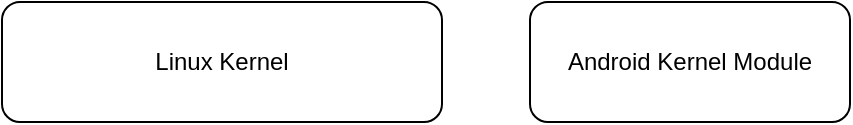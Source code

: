 <mxfile version="14.1.4" type="github">
  <diagram id="prtHgNgQTEPvFCAcTncT" name="Page-1">
    <mxGraphModel dx="946" dy="623" grid="1" gridSize="10" guides="1" tooltips="1" connect="1" arrows="1" fold="1" page="1" pageScale="1" pageWidth="827" pageHeight="1169" math="0" shadow="0">
      <root>
        <mxCell id="0" />
        <mxCell id="1" parent="0" />
        <mxCell id="uRUTE57Q-J2DXaSNJVPR-1" value="Linux Kernel" style="rounded=1;whiteSpace=wrap;html=1;" vertex="1" parent="1">
          <mxGeometry x="166" y="400" width="220" height="60" as="geometry" />
        </mxCell>
        <mxCell id="uRUTE57Q-J2DXaSNJVPR-3" value="Android Kernel Module" style="rounded=1;whiteSpace=wrap;html=1;" vertex="1" parent="1">
          <mxGeometry x="430" y="400" width="160" height="60" as="geometry" />
        </mxCell>
      </root>
    </mxGraphModel>
  </diagram>
</mxfile>
